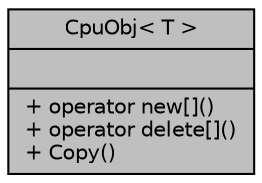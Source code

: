 digraph "CpuObj&lt; T &gt;"
{
 // INTERACTIVE_SVG=YES
  bgcolor="transparent";
  edge [fontname="Helvetica",fontsize="10",labelfontname="Helvetica",labelfontsize="10"];
  node [fontname="Helvetica",fontsize="10",shape=record];
  Node10 [label="{CpuObj\< T \>\n||+ operator new[]()\l+ operator delete[]()\l+ Copy()\l}",height=0.2,width=0.4,color="black", fillcolor="grey75", style="filled", fontcolor="black"];
}
